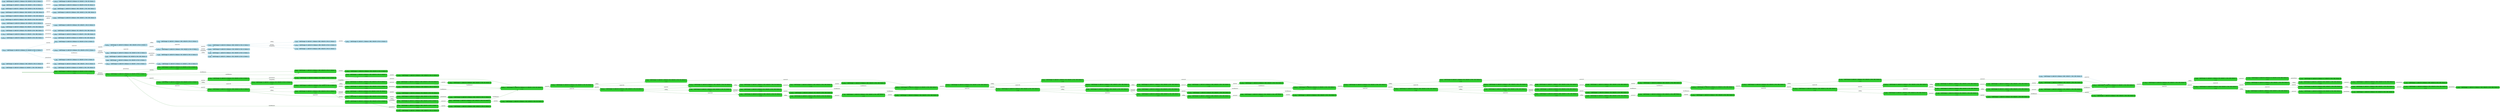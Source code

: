 digraph g {

	rankdir="LR"

	__invisible__[shape="point", color="forestgreen"]
	c0q32[label=<<b>c<sub>0</sub>q<sub>32</sub> = AskChange=0, AskCof=0, Balance=0, CofLeft=6, Pot=0, Status=0</b><br/><br/><i>v=56</i>>, shape="box", style="rounded, filled", fillcolor="limegreen", color="forestgreen", penwidth=3] // Initial
	c3q216[label=<<b>c<sub>3</sub>q<sub>216</sub> = AskChange=0, AskCof=0, Balance=0, CofLeft=6, Pot=0, Status=1</b><br/><br/><i>v=56</i>>, shape="box", style="rounded, filled", fillcolor="limegreen", color="forestgreen"]
	c6q16[label=<<b>c<sub>6</sub>q<sub>16</sub> = AskChange=0, AskCof=0, Balance=0, CofLeft=6, Pot=0, Status=2</b><br/><br/><i>v=56</i>>, shape="box", style="rounded, filled", fillcolor="limegreen", color="forestgreen"]
	c9q203[label=<<b>c<sub>9</sub>q<sub>203</sub> = AskChange=0, AskCof=0, Balance=100, CofLeft=6, Pot=0, Status=1</b><br/><br/><i>v=55</i>>, shape="box", style="rounded, filled", fillcolor="limegreen", color="forestgreen"]
	c28q8[label=<<b>c<sub>28</sub>q<sub>8</sub> = AskChange=1, AskCof=0, Balance=100, CofLeft=6, Pot=0, Status=1</b><br/><br/><i>v=56</i>>, shape="box", style="rounded, filled", fillcolor="limegreen", color="forestgreen"]
	c136q16[label=<<b>c<sub>136</sub>q<sub>16</sub> = AskChange=1, AskCof=0, Balance=100, CofLeft=6, Pot=0, Status=2</b>>, shape="box", style="rounded, filled", fillcolor="limegreen", color="forestgreen"]
	c30q8[label=<<b>c<sub>30</sub>q<sub>8</sub> = AskChange=0, AskCof=1, Balance=100, CofLeft=6, Pot=0, Status=1</b><br/><br/><i>v=56</i>>, shape="box", style="rounded, filled", fillcolor="limegreen", color="forestgreen"]
	c44q16[label=<<b>c<sub>44</sub>q<sub>16</sub> = AskChange=0, AskCof=1, Balance=100, CofLeft=6, Pot=0, Status=2</b><br/><br/><i>v=56</i>>, shape="box", style="rounded, filled", fillcolor="limegreen", color="forestgreen"]
	c135q32[label=<<b>c<sub>135</sub>q<sub>32</sub> = AskChange=0, AskCof=1, Balance=100, CofLeft=6, Pot=0, Status=0</b>>, shape="box", style="rounded, filled", fillcolor="limegreen", color="forestgreen"]
	c47q8[label=<<b>c<sub>47</sub>q<sub>8</sub> = AskChange=1, AskCof=0, Balance=50, CofLeft=5, Pot=50, Status=1</b><br/><br/><i>v=56</i>>, shape="box", style="rounded, filled", fillcolor="limegreen", color="forestgreen"]
	c134q16[label=<<b>c<sub>134</sub>q<sub>16</sub> = AskChange=1, AskCof=0, Balance=50, CofLeft=5, Pot=50, Status=2</b>>, shape="box", style="rounded, filled", fillcolor="limegreen", color="forestgreen"]
	c68q216[label=<<b>c<sub>68</sub>q<sub>216</sub> = AskChange=0, AskCof=0, Balance=0, CofLeft=5, Pot=50, Status=1</b><br/><br/><i>v=54</i>>, shape="box", style="rounded, filled", fillcolor="limegreen", color="forestgreen"]
	c69q203[label=<<b>c<sub>69</sub>q<sub>203</sub> = AskChange=0, AskCof=0, Balance=100, CofLeft=5, Pot=50, Status=1</b><br/><br/><i>v=52</i>>, shape="box", style="rounded, filled", fillcolor="limegreen", color="forestgreen"]
	c73q8[label=<<b>c<sub>73</sub>q<sub>8</sub> = AskChange=0, AskCof=1, Balance=100, CofLeft=5, Pot=50, Status=1</b><br/><br/><i>v=51</i>>, shape="box", style="rounded, filled", fillcolor="limegreen", color="forestgreen"]
	c79q8[label=<<b>c<sub>79</sub>q<sub>8</sub> = AskChange=1, AskCof=0, Balance=50, CofLeft=4, Pot=100, Status=1</b><br/><br/><i>v=50</i>>, shape="box", style="rounded, filled", fillcolor="limegreen", color="forestgreen"]
	c140q16[label=<<b>c<sub>140</sub>q<sub>16</sub> = AskChange=1, AskCof=0, Balance=50, CofLeft=4, Pot=100, Status=2</b>>, shape="box", style="rounded, filled", fillcolor="limegreen", color="forestgreen"]
	c80q216[label=<<b>c<sub>80</sub>q<sub>216</sub> = AskChange=0, AskCof=0, Balance=0, CofLeft=4, Pot=100, Status=1</b><br/><br/><i>v=51</i>>, shape="box", style="rounded, filled", fillcolor="limegreen", color="forestgreen"]
	c81q203[label=<<b>c<sub>81</sub>q<sub>203</sub> = AskChange=0, AskCof=0, Balance=100, CofLeft=4, Pot=100, Status=1</b><br/><br/><i>v=49</i>>, shape="box", style="rounded, filled", fillcolor="limegreen", color="forestgreen"]
	c85q8[label=<<b>c<sub>85</sub>q<sub>8</sub> = AskChange=0, AskCof=1, Balance=100, CofLeft=4, Pot=100, Status=1</b><br/><br/><i>v=48</i>>, shape="box", style="rounded, filled", fillcolor="limegreen", color="forestgreen"]
	c91q8[label=<<b>c<sub>91</sub>q<sub>8</sub> = AskChange=1, AskCof=0, Balance=50, CofLeft=3, Pot=150, Status=1</b><br/><br/><i>v=47</i>>, shape="box", style="rounded, filled", fillcolor="limegreen", color="forestgreen"]
	c143q16[label=<<b>c<sub>143</sub>q<sub>16</sub> = AskChange=1, AskCof=0, Balance=50, CofLeft=3, Pot=150, Status=2</b>>, shape="box", style="rounded, filled", fillcolor="limegreen", color="forestgreen"]
	c92q216[label=<<b>c<sub>92</sub>q<sub>216</sub> = AskChange=0, AskCof=0, Balance=0, CofLeft=3, Pot=150, Status=1</b><br/><br/><i>v=48</i>>, shape="box", style="rounded, filled", fillcolor="limegreen", color="forestgreen"]
	c93q203[label=<<b>c<sub>93</sub>q<sub>203</sub> = AskChange=0, AskCof=0, Balance=100, CofLeft=3, Pot=150, Status=1</b><br/><br/><i>v=46</i>>, shape="box", style="rounded, filled", fillcolor="limegreen", color="forestgreen"]
	c97q8[label=<<b>c<sub>97</sub>q<sub>8</sub> = AskChange=0, AskCof=1, Balance=100, CofLeft=3, Pot=150, Status=1</b><br/><br/><i>v=45</i>>, shape="box", style="rounded, filled", fillcolor="limegreen", color="forestgreen"]
	c103q8[label=<<b>c<sub>103</sub>q<sub>8</sub> = AskChange=1, AskCof=0, Balance=50, CofLeft=2, Pot=200, Status=1</b><br/><br/><i>v=44</i>>, shape="box", style="rounded, filled", fillcolor="limegreen", color="forestgreen"]
	c146q16[label=<<b>c<sub>146</sub>q<sub>16</sub> = AskChange=1, AskCof=0, Balance=50, CofLeft=2, Pot=200, Status=2</b>>, shape="box", style="rounded, filled", fillcolor="limegreen", color="forestgreen"]
	c104q216[label=<<b>c<sub>104</sub>q<sub>216</sub> = AskChange=0, AskCof=0, Balance=0, CofLeft=2, Pot=200, Status=1</b><br/><br/><i>v=45</i>>, shape="box", style="rounded, filled", fillcolor="limegreen", color="forestgreen"]
	c105q203[label=<<b>c<sub>105</sub>q<sub>203</sub> = AskChange=0, AskCof=0, Balance=100, CofLeft=2, Pot=200, Status=1</b><br/><br/><i>v=43</i>>, shape="box", style="rounded, filled", fillcolor="limegreen", color="forestgreen"]
	c109q8[label=<<b>c<sub>109</sub>q<sub>8</sub> = AskChange=0, AskCof=1, Balance=100, CofLeft=2, Pot=200, Status=1</b><br/><br/><i>v=42</i>>, shape="box", style="rounded, filled", fillcolor="limegreen", color="forestgreen"]
	c115q8[label=<<b>c<sub>115</sub>q<sub>8</sub> = AskChange=1, AskCof=0, Balance=50, CofLeft=1, Pot=250, Status=1</b><br/><br/><i>v=41</i>>, shape="box", style="rounded, filled", fillcolor="limegreen", color="forestgreen"]
	c149q16[label=<<b>c<sub>149</sub>q<sub>16</sub> = AskChange=1, AskCof=0, Balance=50, CofLeft=1, Pot=250, Status=2</b>>, shape="box", style="rounded, filled", fillcolor="limegreen", color="forestgreen"]
	c42q216[label=<<b>c<sub>42</sub>q<sub>216</sub> = AskChange=0, AskCof=0, Balance=0, CofLeft=1, Pot=250, Status=1</b><br/><br/><i>v=42</i>>, shape="box", style="rounded, filled", fillcolor="limegreen", color="forestgreen"]
	c116q203[label=<<b>c<sub>116</sub>q<sub>203</sub> = AskChange=0, AskCof=0, Balance=100, CofLeft=1, Pot=250, Status=1</b><br/><br/><i>v=40</i>>, shape="box", style="rounded, filled", fillcolor="limegreen", color="forestgreen"]
	c120q8[label=<<b>c<sub>120</sub>q<sub>8</sub> = AskChange=0, AskCof=1, Balance=100, CofLeft=1, Pot=250, Status=1</b><br/><br/><i>v=39</i>>, shape="box", style="rounded, filled", fillcolor="limegreen", color="forestgreen"]
	c126q16[label=<<b>c<sub>126</sub>q<sub>16</sub> = AskChange=1, AskCof=0, Balance=50, CofLeft=0, Pot=300, Status=2</b><br/><br/><i>v=38</i>>, shape="box", style="rounded, filled", fillcolor="limegreen", color="forestgreen"]
	c152q4[label=<<b>c<sub>152</sub>q<sub>4</sub> = AskChange=1, AskCof=0, Balance=50, CofLeft=0, Pot=300, Status=0</b>>, shape="box", style="rounded, filled", fillcolor="limegreen", color="forestgreen"]
	c121q11[label=<<b>c<sub>121</sub>q<sub>11</sub> = AskChange=0, AskCof=0, Balance=200, CofLeft=1, Pot=250, Status=1</b><br/><br/><i>v=38</i>>, shape="box", style="rounded, filled", fillcolor="limegreen", color="forestgreen"]
	c123q8[label=<<b>c<sub>123</sub>q<sub>8</sub> = AskChange=0, AskCof=1, Balance=200, CofLeft=1, Pot=250, Status=1</b><br/><br/><i>v=37</i>>, shape="box", style="rounded, filled", fillcolor="limegreen", color="forestgreen"]
	c124q16[label=<<b>c<sub>124</sub>q<sub>16</sub> = AskChange=1, AskCof=0, Balance=150, CofLeft=0, Pot=300, Status=2</b><br/><br/><i>v=36</i>>, shape="box", style="rounded, filled", fillcolor="limegreen", color="forestgreen"]
	c150q4[label=<<b>c<sub>150</sub>q<sub>4</sub> = AskChange=1, AskCof=0, Balance=150, CofLeft=0, Pot=300, Status=0</b>>, shape="box", style="rounded, filled", fillcolor="limegreen", color="forestgreen"]
	c119q139[label=<<b>c<sub>119</sub>q<sub>139</sub> = AskChange=0, AskCof=0, Balance=150, CofLeft=1, Pot=250, Status=1</b><br/><br/><i>v=39</i>>, shape="box", style="rounded, filled", fillcolor="limegreen", color="forestgreen"]
	c122q8[label=<<b>c<sub>122</sub>q<sub>8</sub> = AskChange=0, AskCof=1, Balance=150, CofLeft=1, Pot=250, Status=1</b><br/><br/><i>v=38</i>>, shape="box", style="rounded, filled", fillcolor="limegreen", color="forestgreen"]
	c125q16[label=<<b>c<sub>125</sub>q<sub>16</sub> = AskChange=1, AskCof=0, Balance=100, CofLeft=0, Pot=300, Status=2</b><br/><br/><i>v=37</i>>, shape="box", style="rounded, filled", fillcolor="limegreen", color="forestgreen"]
	c151q4[label=<<b>c<sub>151</sub>q<sub>4</sub> = AskChange=1, AskCof=0, Balance=100, CofLeft=0, Pot=300, Status=0</b>>, shape="box", style="rounded, filled", fillcolor="limegreen", color="forestgreen"]
	c117q203[label=<<b>c<sub>117</sub>q<sub>203</sub> = AskChange=0, AskCof=0, Balance=50, CofLeft=1, Pot=250, Status=1</b><br/><br/><i>v=41</i>>, shape="box", style="rounded, filled", fillcolor="limegreen", color="forestgreen"]
	c118q8[label=<<b>c<sub>118</sub>q<sub>8</sub> = AskChange=0, AskCof=1, Balance=50, CofLeft=1, Pot=250, Status=1</b><br/><br/><i>v=40</i>>, shape="box", style="rounded, filled", fillcolor="limegreen", color="forestgreen"]
	c127q16[label=<<b>c<sub>127</sub>q<sub>16</sub> = AskChange=0, AskCof=0, Balance=0, CofLeft=0, Pot=300, Status=2</b><br/><br/><i>v=39</i>>, shape="box", style="rounded, filled", fillcolor="limegreen", color="forestgreen"]
	c153q4[label=<<b>c<sub>153</sub>q<sub>4</sub> = AskChange=0, AskCof=0, Balance=0, CofLeft=0, Pot=300, Status=0</b>>, shape="box", style="rounded, filled", fillcolor="limegreen", color="forestgreen"]
	c110q11[label=<<b>c<sub>110</sub>q<sub>11</sub> = AskChange=0, AskCof=0, Balance=200, CofLeft=2, Pot=200, Status=1</b><br/><br/><i>v=41</i>>, shape="box", style="rounded, filled", fillcolor="limegreen", color="forestgreen"]
	c112q8[label=<<b>c<sub>112</sub>q<sub>8</sub> = AskChange=0, AskCof=1, Balance=200, CofLeft=2, Pot=200, Status=1</b><br/><br/><i>v=40</i>>, shape="box", style="rounded, filled", fillcolor="limegreen", color="forestgreen"]
	c113q8[label=<<b>c<sub>113</sub>q<sub>8</sub> = AskChange=1, AskCof=0, Balance=150, CofLeft=1, Pot=250, Status=1</b><br/><br/><i>v=39</i>>, shape="box", style="rounded, filled", fillcolor="limegreen", color="forestgreen"]
	c147q16[label=<<b>c<sub>147</sub>q<sub>16</sub> = AskChange=1, AskCof=0, Balance=150, CofLeft=1, Pot=250, Status=2</b>>, shape="box", style="rounded, filled", fillcolor="limegreen", color="forestgreen"]
	c108q139[label=<<b>c<sub>108</sub>q<sub>139</sub> = AskChange=0, AskCof=0, Balance=150, CofLeft=2, Pot=200, Status=1</b><br/><br/><i>v=42</i>>, shape="box", style="rounded, filled", fillcolor="limegreen", color="forestgreen"]
	c111q8[label=<<b>c<sub>111</sub>q<sub>8</sub> = AskChange=0, AskCof=1, Balance=150, CofLeft=2, Pot=200, Status=1</b><br/><br/><i>v=41</i>>, shape="box", style="rounded, filled", fillcolor="limegreen", color="forestgreen"]
	c114q8[label=<<b>c<sub>114</sub>q<sub>8</sub> = AskChange=1, AskCof=0, Balance=100, CofLeft=1, Pot=250, Status=1</b><br/><br/><i>v=40</i>>, shape="box", style="rounded, filled", fillcolor="limegreen", color="forestgreen"]
	c148q16[label=<<b>c<sub>148</sub>q<sub>16</sub> = AskChange=1, AskCof=0, Balance=100, CofLeft=1, Pot=250, Status=2</b>>, shape="box", style="rounded, filled", fillcolor="limegreen", color="forestgreen"]
	c106q203[label=<<b>c<sub>106</sub>q<sub>203</sub> = AskChange=0, AskCof=0, Balance=50, CofLeft=2, Pot=200, Status=1</b><br/><br/><i>v=44</i>>, shape="box", style="rounded, filled", fillcolor="limegreen", color="forestgreen"]
	c107q8[label=<<b>c<sub>107</sub>q<sub>8</sub> = AskChange=0, AskCof=1, Balance=50, CofLeft=2, Pot=200, Status=1</b><br/><br/><i>v=43</i>>, shape="box", style="rounded, filled", fillcolor="limegreen", color="forestgreen"]
	c98q11[label=<<b>c<sub>98</sub>q<sub>11</sub> = AskChange=0, AskCof=0, Balance=200, CofLeft=3, Pot=150, Status=1</b><br/><br/><i>v=44</i>>, shape="box", style="rounded, filled", fillcolor="limegreen", color="forestgreen"]
	c100q8[label=<<b>c<sub>100</sub>q<sub>8</sub> = AskChange=0, AskCof=1, Balance=200, CofLeft=3, Pot=150, Status=1</b><br/><br/><i>v=43</i>>, shape="box", style="rounded, filled", fillcolor="limegreen", color="forestgreen"]
	c101q8[label=<<b>c<sub>101</sub>q<sub>8</sub> = AskChange=1, AskCof=0, Balance=150, CofLeft=2, Pot=200, Status=1</b><br/><br/><i>v=42</i>>, shape="box", style="rounded, filled", fillcolor="limegreen", color="forestgreen"]
	c144q16[label=<<b>c<sub>144</sub>q<sub>16</sub> = AskChange=1, AskCof=0, Balance=150, CofLeft=2, Pot=200, Status=2</b>>, shape="box", style="rounded, filled", fillcolor="limegreen", color="forestgreen"]
	c96q139[label=<<b>c<sub>96</sub>q<sub>139</sub> = AskChange=0, AskCof=0, Balance=150, CofLeft=3, Pot=150, Status=1</b><br/><br/><i>v=45</i>>, shape="box", style="rounded, filled", fillcolor="limegreen", color="forestgreen"]
	c99q8[label=<<b>c<sub>99</sub>q<sub>8</sub> = AskChange=0, AskCof=1, Balance=150, CofLeft=3, Pot=150, Status=1</b><br/><br/><i>v=44</i>>, shape="box", style="rounded, filled", fillcolor="limegreen", color="forestgreen"]
	c102q8[label=<<b>c<sub>102</sub>q<sub>8</sub> = AskChange=1, AskCof=0, Balance=100, CofLeft=2, Pot=200, Status=1</b><br/><br/><i>v=43</i>>, shape="box", style="rounded, filled", fillcolor="limegreen", color="forestgreen"]
	c145q16[label=<<b>c<sub>145</sub>q<sub>16</sub> = AskChange=1, AskCof=0, Balance=100, CofLeft=2, Pot=200, Status=2</b>>, shape="box", style="rounded, filled", fillcolor="limegreen", color="forestgreen"]
	c94q203[label=<<b>c<sub>94</sub>q<sub>203</sub> = AskChange=0, AskCof=0, Balance=50, CofLeft=3, Pot=150, Status=1</b><br/><br/><i>v=47</i>>, shape="box", style="rounded, filled", fillcolor="limegreen", color="forestgreen"]
	c95q8[label=<<b>c<sub>95</sub>q<sub>8</sub> = AskChange=0, AskCof=1, Balance=50, CofLeft=3, Pot=150, Status=1</b><br/><br/><i>v=46</i>>, shape="box", style="rounded, filled", fillcolor="limegreen", color="forestgreen"]
	c86q11[label=<<b>c<sub>86</sub>q<sub>11</sub> = AskChange=0, AskCof=0, Balance=200, CofLeft=4, Pot=100, Status=1</b><br/><br/><i>v=47</i>>, shape="box", style="rounded, filled", fillcolor="limegreen", color="forestgreen"]
	c88q8[label=<<b>c<sub>88</sub>q<sub>8</sub> = AskChange=0, AskCof=1, Balance=200, CofLeft=4, Pot=100, Status=1</b><br/><br/><i>v=46</i>>, shape="box", style="rounded, filled", fillcolor="limegreen", color="forestgreen"]
	c89q8[label=<<b>c<sub>89</sub>q<sub>8</sub> = AskChange=1, AskCof=0, Balance=150, CofLeft=3, Pot=150, Status=1</b><br/><br/><i>v=45</i>>, shape="box", style="rounded, filled", fillcolor="limegreen", color="forestgreen"]
	c141q16[label=<<b>c<sub>141</sub>q<sub>16</sub> = AskChange=1, AskCof=0, Balance=150, CofLeft=3, Pot=150, Status=2</b>>, shape="box", style="rounded, filled", fillcolor="limegreen", color="forestgreen"]
	c84q139[label=<<b>c<sub>84</sub>q<sub>139</sub> = AskChange=0, AskCof=0, Balance=150, CofLeft=4, Pot=100, Status=1</b><br/><br/><i>v=48</i>>, shape="box", style="rounded, filled", fillcolor="limegreen", color="forestgreen"]
	c87q8[label=<<b>c<sub>87</sub>q<sub>8</sub> = AskChange=0, AskCof=1, Balance=150, CofLeft=4, Pot=100, Status=1</b><br/><br/><i>v=47</i>>, shape="box", style="rounded, filled", fillcolor="limegreen", color="forestgreen"]
	c90q8[label=<<b>c<sub>90</sub>q<sub>8</sub> = AskChange=1, AskCof=0, Balance=100, CofLeft=3, Pot=150, Status=1</b><br/><br/><i>v=46</i>>, shape="box", style="rounded, filled", fillcolor="limegreen", color="forestgreen"]
	c142q16[label=<<b>c<sub>142</sub>q<sub>16</sub> = AskChange=1, AskCof=0, Balance=100, CofLeft=3, Pot=150, Status=2</b>>, shape="box", style="rounded, filled", fillcolor="limegreen", color="forestgreen"]
	c82q203[label=<<b>c<sub>82</sub>q<sub>203</sub> = AskChange=0, AskCof=0, Balance=50, CofLeft=4, Pot=100, Status=1</b><br/><br/><i>v=50</i>>, shape="box", style="rounded, filled", fillcolor="limegreen", color="forestgreen"]
	c83q8[label=<<b>c<sub>83</sub>q<sub>8</sub> = AskChange=0, AskCof=1, Balance=50, CofLeft=4, Pot=100, Status=1</b><br/><br/><i>v=49</i>>, shape="box", style="rounded, filled", fillcolor="limegreen", color="forestgreen"]
	c74q11[label=<<b>c<sub>74</sub>q<sub>11</sub> = AskChange=0, AskCof=0, Balance=200, CofLeft=5, Pot=50, Status=1</b><br/><br/><i>v=50</i>>, shape="box", style="rounded, filled", fillcolor="limegreen", color="forestgreen"]
	c76q8[label=<<b>c<sub>76</sub>q<sub>8</sub> = AskChange=0, AskCof=1, Balance=200, CofLeft=5, Pot=50, Status=1</b><br/><br/><i>v=49</i>>, shape="box", style="rounded, filled", fillcolor="limegreen", color="forestgreen"]
	c77q8[label=<<b>c<sub>77</sub>q<sub>8</sub> = AskChange=1, AskCof=0, Balance=150, CofLeft=4, Pot=100, Status=1</b><br/><br/><i>v=48</i>>, shape="box", style="rounded, filled", fillcolor="limegreen", color="forestgreen"]
	c138q16[label=<<b>c<sub>138</sub>q<sub>16</sub> = AskChange=1, AskCof=0, Balance=150, CofLeft=4, Pot=100, Status=2</b>>, shape="box", style="rounded, filled", fillcolor="limegreen", color="forestgreen"]
	c72q139[label=<<b>c<sub>72</sub>q<sub>139</sub> = AskChange=0, AskCof=0, Balance=150, CofLeft=5, Pot=50, Status=1</b><br/><br/><i>v=51</i>>, shape="box", style="rounded, filled", fillcolor="limegreen", color="forestgreen"]
	c75q8[label=<<b>c<sub>75</sub>q<sub>8</sub> = AskChange=0, AskCof=1, Balance=150, CofLeft=5, Pot=50, Status=1</b><br/><br/><i>v=50</i>>, shape="box", style="rounded, filled", fillcolor="limegreen", color="forestgreen"]
	c78q8[label=<<b>c<sub>78</sub>q<sub>8</sub> = AskChange=1, AskCof=0, Balance=100, CofLeft=4, Pot=100, Status=1</b><br/><br/><i>v=49</i>>, shape="box", style="rounded, filled", fillcolor="limegreen", color="forestgreen"]
	c139q16[label=<<b>c<sub>139</sub>q<sub>16</sub> = AskChange=1, AskCof=0, Balance=100, CofLeft=4, Pot=100, Status=2</b>>, shape="box", style="rounded, filled", fillcolor="limegreen", color="forestgreen"]
	c70q203[label=<<b>c<sub>70</sub>q<sub>203</sub> = AskChange=0, AskCof=0, Balance=50, CofLeft=5, Pot=50, Status=1</b><br/><br/><i>v=53</i>>, shape="box", style="rounded, filled", fillcolor="limegreen", color="forestgreen"]
	c71q8[label=<<b>c<sub>71</sub>q<sub>8</sub> = AskChange=0, AskCof=1, Balance=50, CofLeft=5, Pot=50, Status=1</b><br/><br/><i>v=52</i>>, shape="box", style="rounded, filled", fillcolor="limegreen", color="forestgreen"]
	c32q11[label=<<b>c<sub>32</sub>q<sub>11</sub> = AskChange=0, AskCof=0, Balance=200, CofLeft=6, Pot=0, Status=1</b><br/><br/><i>v=55</i>>, shape="box", style="rounded, filled", fillcolor="limegreen", color="forestgreen"]
	c54q16[label=<<b>c<sub>54</sub>q<sub>16</sub> = AskChange=0, AskCof=0, Balance=200, CofLeft=6, Pot=0, Status=2</b><br/><br/><i>v=56</i>>, shape="box", style="rounded, filled", fillcolor="limegreen", color="forestgreen"]
	c133q32[label=<<b>c<sub>133</sub>q<sub>32</sub> = AskChange=0, AskCof=0, Balance=200, CofLeft=6, Pot=0, Status=0</b>>, shape="box", style="rounded, filled", fillcolor="limegreen", color="forestgreen"]
	c56q8[label=<<b>c<sub>56</sub>q<sub>8</sub> = AskChange=1, AskCof=0, Balance=200, CofLeft=6, Pot=0, Status=1</b><br/><br/><i>v=56</i>>, shape="box", style="rounded, filled", fillcolor="limegreen", color="forestgreen"]
	c132q16[label=<<b>c<sub>132</sub>q<sub>16</sub> = AskChange=1, AskCof=0, Balance=200, CofLeft=6, Pot=0, Status=2</b>>, shape="box", style="rounded, filled", fillcolor="limegreen", color="forestgreen"]
	c58q8[label=<<b>c<sub>58</sub>q<sub>8</sub> = AskChange=0, AskCof=1, Balance=200, CofLeft=6, Pot=0, Status=1</b><br/><br/><i>v=56</i>>, shape="box", style="rounded, filled", fillcolor="limegreen", color="forestgreen"]
	c66q8[label=<<b>c<sub>66</sub>q<sub>8</sub> = AskChange=1, AskCof=0, Balance=150, CofLeft=5, Pot=50, Status=1</b><br/><br/><i>v=55</i>>, shape="box", style="rounded, filled", fillcolor="limegreen", color="forestgreen"]
	c131q16[label=<<b>c<sub>131</sub>q<sub>16</sub> = AskChange=1, AskCof=0, Balance=150, CofLeft=5, Pot=50, Status=2</b>>, shape="box", style="rounded, filled", fillcolor="limegreen", color="forestgreen"]
	c34q139[label=<<b>c<sub>34</sub>q<sub>139</sub> = AskChange=0, AskCof=0, Balance=150, CofLeft=6, Pot=0, Status=1</b><br/><br/><i>v=56</i>>, shape="box", style="rounded, filled", fillcolor="limegreen", color="forestgreen"]
	c59q16[label=<<b>c<sub>59</sub>q<sub>16</sub> = AskChange=0, AskCof=0, Balance=150, CofLeft=6, Pot=0, Status=2</b><br/><br/><i>v=56</i>>, shape="box", style="rounded, filled", fillcolor="limegreen", color="forestgreen"]
	c130q32[label=<<b>c<sub>130</sub>q<sub>32</sub> = AskChange=0, AskCof=0, Balance=150, CofLeft=6, Pot=0, Status=0</b>>, shape="box", style="rounded, filled", fillcolor="limegreen", color="forestgreen"]
	c61q8[label=<<b>c<sub>61</sub>q<sub>8</sub> = AskChange=1, AskCof=0, Balance=150, CofLeft=6, Pot=0, Status=1</b><br/><br/><i>v=56</i>>, shape="box", style="rounded, filled", fillcolor="limegreen", color="forestgreen"]
	c129q16[label=<<b>c<sub>129</sub>q<sub>16</sub> = AskChange=1, AskCof=0, Balance=150, CofLeft=6, Pot=0, Status=2</b>>, shape="box", style="rounded, filled", fillcolor="limegreen", color="forestgreen"]
	c63q8[label=<<b>c<sub>63</sub>q<sub>8</sub> = AskChange=0, AskCof=1, Balance=150, CofLeft=6, Pot=0, Status=1</b><br/><br/><i>v=56</i>>, shape="box", style="rounded, filled", fillcolor="limegreen", color="forestgreen"]
	c65q8[label=<<b>c<sub>65</sub>q<sub>8</sub> = AskChange=1, AskCof=0, Balance=100, CofLeft=5, Pot=50, Status=1</b><br/><br/><i>v=55</i>>, shape="box", style="rounded, filled", fillcolor="limegreen", color="forestgreen"]
	c128q16[label=<<b>c<sub>128</sub>q<sub>16</sub> = AskChange=1, AskCof=0, Balance=100, CofLeft=5, Pot=50, Status=2</b>>, shape="box", style="rounded, filled", fillcolor="limegreen", color="forestgreen"]
	c11q203[label=<<b>c<sub>11</sub>q<sub>203</sub> = AskChange=0, AskCof=0, Balance=50, CofLeft=6, Pot=0, Status=1</b><br/><br/><i>v=56</i>>, shape="box", style="rounded, filled", fillcolor="limegreen", color="forestgreen"]
	c27q16[label=<<b>c<sub>27</sub>q<sub>16</sub> = AskChange=0, AskCof=0, Balance=50, CofLeft=6, Pot=0, Status=2</b><br/><br/><i>v=56</i>>, shape="box", style="rounded, filled", fillcolor="limegreen", color="forestgreen"]
	c137q32[label=<<b>c<sub>137</sub>q<sub>32</sub> = AskChange=0, AskCof=0, Balance=50, CofLeft=6, Pot=0, Status=0</b>>, shape="box", style="rounded, filled", fillcolor="limegreen", color="forestgreen"]
	c67q8[label=<<b>c<sub>67</sub>q<sub>8</sub> = AskChange=0, AskCof=1, Balance=50, CofLeft=6, Pot=0, Status=1</b><br/><br/><i>v=55</i>>, shape="box", style="rounded, filled", fillcolor="limegreen", color="forestgreen"]
	c1q32[label=<<b>c<sub>1</sub>q<sub>32</sub> = AskChange=0, AskCof=0, Balance=0, CofLeft=1, Pot=150, Status=0</b>>, shape="box", style="rounded, filled, dashed", fillcolor="lightblue2", color="deepskyblue4"]
	c2q32[label=<<b>c<sub>2</sub>q<sub>32</sub> = AskChange=0, AskCof=0, Balance=0, CofLeft=2, Pot=150, Status=0</b>>, shape="box", style="rounded, filled, dashed", fillcolor="lightblue2", color="deepskyblue4"]
	c4q32[label=<<b>c<sub>4</sub>q<sub>32</sub> = AskChange=0, AskCof=0, Balance=100, CofLeft=1, Pot=0, Status=0</b>>, shape="box", style="rounded, filled, dashed", fillcolor="lightblue2", color="deepskyblue4"]
	c5q216[label=<<b>c<sub>5</sub>q<sub>216</sub> = AskChange=0, AskCof=0, Balance=0, CofLeft=1, Pot=0, Status=1</b>>, shape="box", style="rounded, filled, dashed", fillcolor="lightblue2", color="deepskyblue4"]
	c7q216[label=<<b>c<sub>7</sub>q<sub>216</sub> = AskChange=0, AskCof=0, Balance=0, CofLeft=0, Pot=0, Status=1</b>>, shape="box", style="rounded, filled, dashed", fillcolor="lightblue2", color="deepskyblue4"]
	c8q16[label=<<b>c<sub>8</sub>q<sub>16</sub> = AskChange=0, AskCof=0, Balance=0, CofLeft=0, Pot=0, Status=2</b>>, shape="box", style="rounded, filled, dashed", fillcolor="lightblue2", color="deepskyblue4"]
	c10q203[label=<<b>c<sub>10</sub>q<sub>203</sub> = AskChange=0, AskCof=0, Balance=100, CofLeft=0, Pot=0, Status=1</b>>, shape="box", style="rounded, filled, dashed", fillcolor="lightblue2", color="deepskyblue4"]
	c12q203[label=<<b>c<sub>12</sub>q<sub>203</sub> = AskChange=0, AskCof=0, Balance=50, CofLeft=0, Pot=0, Status=1</b>>, shape="box", style="rounded, filled, dashed", fillcolor="lightblue2", color="deepskyblue4"]
	c13q0[label=<<b>c<sub>13</sub>q<sub>0</sub> = AskChange=0, AskCof=0, Balance=0, CofLeft=0, Pot=0, Status=0</b>>, shape="box", style="rounded, filled, dashed", fillcolor="lightblue2", color="deepskyblue4"]
	c14q216[label=<<b>c<sub>14</sub>q<sub>216</sub> = AskChange=0, AskCof=0, Balance=0, CofLeft=0, Pot=250, Status=1</b>>, shape="box", style="rounded, filled, dashed", fillcolor="lightblue2", color="deepskyblue4"]
	c15q4[label=<<b>c<sub>15</sub>q<sub>4</sub> = AskChange=0, AskCof=0, Balance=0, CofLeft=0, Pot=250, Status=0</b>>, shape="box", style="rounded, filled, dashed", fillcolor="lightblue2", color="deepskyblue4"]
	c16q32[label=<<b>c<sub>16</sub>q<sub>32</sub> = AskChange=0, AskCof=0, Balance=0, CofLeft=1, Pot=0, Status=0</b>>, shape="box", style="rounded, filled, dashed", fillcolor="lightblue2", color="deepskyblue4"]
	c17q216[label=<<b>c<sub>17</sub>q<sub>216</sub> = AskChange=0, AskCof=0, Balance=0, CofLeft=1, Pot=300, Status=1</b>>, shape="box", style="rounded, filled, dashed", fillcolor="lightblue2", color="deepskyblue4"]
	c18q36[label=<<b>c<sub>18</sub>q<sub>36</sub> = AskChange=0, AskCof=0, Balance=0, CofLeft=1, Pot=300, Status=0</b>>, shape="box", style="rounded, filled, dashed", fillcolor="lightblue2", color="deepskyblue4"]
	c19q16[label=<<b>c<sub>19</sub>q<sub>16</sub> = AskChange=0, AskCof=0, Balance=50, CofLeft=0, Pot=0, Status=2</b>>, shape="box", style="rounded, filled, dashed", fillcolor="lightblue2", color="deepskyblue4"]
	c20q0[label=<<b>c<sub>20</sub>q<sub>0</sub> = AskChange=0, AskCof=0, Balance=50, CofLeft=0, Pot=0, Status=0</b>>, shape="box", style="rounded, filled, dashed", fillcolor="lightblue2", color="deepskyblue4"]
	c21q16[label=<<b>c<sub>21</sub>q<sub>16</sub> = AskChange=0, AskCof=0, Balance=50, CofLeft=0, Pot=300, Status=2</b>>, shape="box", style="rounded, filled, dashed", fillcolor="lightblue2", color="deepskyblue4"]
	c22q4[label=<<b>c<sub>22</sub>q<sub>4</sub> = AskChange=0, AskCof=0, Balance=50, CofLeft=0, Pot=300, Status=0</b>>, shape="box", style="rounded, filled, dashed", fillcolor="lightblue2", color="deepskyblue4"]
	c23q16[label=<<b>c<sub>23</sub>q<sub>16</sub> = AskChange=0, AskCof=0, Balance=50, CofLeft=1, Pot=0, Status=2</b>>, shape="box", style="rounded, filled, dashed", fillcolor="lightblue2", color="deepskyblue4"]
	c24q32[label=<<b>c<sub>24</sub>q<sub>32</sub> = AskChange=0, AskCof=0, Balance=50, CofLeft=1, Pot=0, Status=0</b>>, shape="box", style="rounded, filled, dashed", fillcolor="lightblue2", color="deepskyblue4"]
	c25q16[label=<<b>c<sub>25</sub>q<sub>16</sub> = AskChange=0, AskCof=0, Balance=100, CofLeft=1, Pot=250, Status=2</b>>, shape="box", style="rounded, filled, dashed", fillcolor="lightblue2", color="deepskyblue4"]
	c26q36[label=<<b>c<sub>26</sub>q<sub>36</sub> = AskChange=0, AskCof=0, Balance=100, CofLeft=1, Pot=250, Status=0</b>>, shape="box", style="rounded, filled, dashed", fillcolor="lightblue2", color="deepskyblue4"]
	c29q8[label=<<b>c<sub>29</sub>q<sub>8</sub> = AskChange=1, AskCof=0, Balance=50, CofLeft=0, Pot=0, Status=1</b>>, shape="box", style="rounded, filled, dashed", fillcolor="lightblue2", color="deepskyblue4"]
	c31q8[label=<<b>c<sub>31</sub>q<sub>8</sub> = AskChange=0, AskCof=1, Balance=100, CofLeft=0, Pot=0, Status=1</b>>, shape="box", style="rounded, filled, dashed", fillcolor="lightblue2", color="deepskyblue4"]
	c33q11[label=<<b>c<sub>33</sub>q<sub>11</sub> = AskChange=0, AskCof=0, Balance=200, CofLeft=0, Pot=0, Status=1</b>>, shape="box", style="rounded, filled, dashed", fillcolor="lightblue2", color="deepskyblue4"]
	c35q139[label=<<b>c<sub>35</sub>q<sub>139</sub> = AskChange=0, AskCof=0, Balance=150, CofLeft=0, Pot=0, Status=1</b>>, shape="box", style="rounded, filled, dashed", fillcolor="lightblue2", color="deepskyblue4"]
	c36q0[label=<<b>c<sub>36</sub>q<sub>0</sub> = AskChange=0, AskCof=0, Balance=100, CofLeft=0, Pot=0, Status=0</b>>, shape="box", style="rounded, filled, dashed", fillcolor="lightblue2", color="deepskyblue4"]
	c37q4[label=<<b>c<sub>37</sub>q<sub>4</sub> = AskChange=0, AskCof=0, Balance=100, CofLeft=0, Pot=250, Status=0</b>>, shape="box", style="rounded, filled, dashed", fillcolor="lightblue2", color="deepskyblue4"]
	c38q4[label=<<b>c<sub>38</sub>q<sub>4</sub> = AskChange=0, AskCof=0, Balance=50, CofLeft=0, Pot=250, Status=0</b>>, shape="box", style="rounded, filled, dashed", fillcolor="lightblue2", color="deepskyblue4"]
	c39q36[label=<<b>c<sub>39</sub>q<sub>36</sub> = AskChange=0, AskCof=0, Balance=100, CofLeft=1, Pot=300, Status=0</b>>, shape="box", style="rounded, filled, dashed", fillcolor="lightblue2", color="deepskyblue4"]
	c40q36[label=<<b>c<sub>40</sub>q<sub>36</sub> = AskChange=0, AskCof=0, Balance=100, CofLeft=2, Pot=300, Status=0</b>>, shape="box", style="rounded, filled, dashed", fillcolor="lightblue2", color="deepskyblue4"]
	c41q36[label=<<b>c<sub>41</sub>q<sub>36</sub> = AskChange=0, AskCof=0, Balance=200, CofLeft=1, Pot=250, Status=0</b>>, shape="box", style="rounded, filled, dashed", fillcolor="lightblue2", color="deepskyblue4"]
	c43q36[label=<<b>c<sub>43</sub>q<sub>36</sub> = AskChange=0, AskCof=0, Balance=50, CofLeft=1, Pot=250, Status=0</b>>, shape="box", style="rounded, filled, dashed", fillcolor="lightblue2", color="deepskyblue4"]
	c45q8[label=<<b>c<sub>45</sub>q<sub>8</sub> = AskChange=0, AskCof=1, Balance=200, CofLeft=0, Pot=0, Status=1</b>>, shape="box", style="rounded, filled, dashed", fillcolor="lightblue2", color="deepskyblue4"]
	c46q16[label=<<b>c<sub>46</sub>q<sub>16</sub> = AskChange=0, AskCof=1, Balance=200, CofLeft=0, Pot=0, Status=2</b>>, shape="box", style="rounded, filled, dashed", fillcolor="lightblue2", color="deepskyblue4"]
	c48q8[label=<<b>c<sub>48</sub>q<sub>8</sub> = AskChange=0, AskCof=1, Balance=150, CofLeft=2, Pot=50, Status=1</b>>, shape="box", style="rounded, filled, dashed", fillcolor="lightblue2", color="deepskyblue4"]
	c49q8[label=<<b>c<sub>49</sub>q<sub>8</sub> = AskChange=1, AskCof=0, Balance=100, CofLeft=1, Pot=100, Status=1</b>>, shape="box", style="rounded, filled, dashed", fillcolor="lightblue2", color="deepskyblue4"]
	c50q8[label=<<b>c<sub>50</sub>q<sub>8</sub> = AskChange=0, AskCof=1, Balance=50, CofLeft=1, Pot=0, Status=1</b>>, shape="box", style="rounded, filled, dashed", fillcolor="lightblue2", color="deepskyblue4"]
	c51q16[label=<<b>c<sub>51</sub>q<sub>16</sub> = AskChange=0, AskCof=0, Balance=0, CofLeft=0, Pot=50, Status=2</b>>, shape="box", style="rounded, filled, dashed", fillcolor="lightblue2", color="deepskyblue4"]
	c52q8[label=<<b>c<sub>52</sub>q<sub>8</sub> = AskChange=0, AskCof=1, Balance=50, CofLeft=2, Pot=0, Status=1</b>>, shape="box", style="rounded, filled, dashed", fillcolor="lightblue2", color="deepskyblue4"]
	c53q216[label=<<b>c<sub>53</sub>q<sub>216</sub> = AskChange=0, AskCof=0, Balance=0, CofLeft=1, Pot=50, Status=1</b>>, shape="box", style="rounded, filled, dashed", fillcolor="lightblue2", color="deepskyblue4"]
	c55q16[label=<<b>c<sub>55</sub>q<sub>16</sub> = AskChange=0, AskCof=0, Balance=200, CofLeft=0, Pot=0, Status=2</b>>, shape="box", style="rounded, filled, dashed", fillcolor="lightblue2", color="deepskyblue4"]
	c57q8[label=<<b>c<sub>57</sub>q<sub>8</sub> = AskChange=1, AskCof=0, Balance=200, CofLeft=0, Pot=0, Status=1</b>>, shape="box", style="rounded, filled, dashed", fillcolor="lightblue2", color="deepskyblue4"]
	c60q16[label=<<b>c<sub>60</sub>q<sub>16</sub> = AskChange=0, AskCof=0, Balance=150, CofLeft=0, Pot=0, Status=2</b>>, shape="box", style="rounded, filled, dashed", fillcolor="lightblue2", color="deepskyblue4"]
	c62q8[label=<<b>c<sub>62</sub>q<sub>8</sub> = AskChange=1, AskCof=0, Balance=150, CofLeft=0, Pot=0, Status=1</b>>, shape="box", style="rounded, filled, dashed", fillcolor="lightblue2", color="deepskyblue4"]
	c64q8[label=<<b>c<sub>64</sub>q<sub>8</sub> = AskChange=0, AskCof=1, Balance=150, CofLeft=0, Pot=0, Status=1</b>>, shape="box", style="rounded, filled, dashed", fillcolor="lightblue2", color="deepskyblue4"]

	__invisible__ -> c0q32[penwidth=3, color="forestgreen"]
	c0q32 -> c3q216[label=<powerUp>, color="forestgreen"]
	c3q216 -> c6q16[label=<autoOut>, color="forestgreen"]
	c6q16 -> c0q32[label=<powerDown>, color="forestgreen"]
	c3q216 -> c9q203[label=<insert100>, color="forestgreen"]
	c9q203 -> c28q8[label=<changeReq>, color="forestgreen"]
	c28q8 -> c3q216[label=<backBalance>, color="forestgreen"]
	c28q8 -> c136q16[label=<autoOut>, color="forestgreen"]
	c9q203 -> c30q8[label=<cofReq>, color="forestgreen"]
	c30q8 -> c44q16[label=<autoOut>, color="forestgreen"]
	c44q16 -> c135q32[label=<powerDown>, color="forestgreen"]
	c30q8 -> c47q8[label=<serveCof>, color="forestgreen"]
	c47q8 -> c134q16[label=<autoOut>, color="forestgreen"]
	c47q8 -> c68q216[label=<backBalance>, color="forestgreen"]
	c68q216 -> c69q203[label=<insert100>, color="forestgreen"]
	c69q203 -> c73q8[label=<cofReq>, color="forestgreen"]
	c73q8 -> c79q8[label=<serveCof>, color="forestgreen"]
	c79q8 -> c140q16[label=<autoOut>, color="forestgreen"]
	c79q8 -> c80q216[label=<backBalance>, color="forestgreen"]
	c80q216 -> c81q203[label=<insert100>, color="forestgreen"]
	c81q203 -> c85q8[label=<cofReq>, color="forestgreen"]
	c85q8 -> c91q8[label=<serveCof>, color="forestgreen"]
	c91q8 -> c143q16[label=<autoOut>, color="forestgreen"]
	c91q8 -> c92q216[label=<backBalance>, color="forestgreen"]
	c92q216 -> c93q203[label=<insert100>, color="forestgreen"]
	c93q203 -> c97q8[label=<cofReq>, color="forestgreen"]
	c97q8 -> c103q8[label=<serveCof>, color="forestgreen"]
	c103q8 -> c146q16[label=<autoOut>, color="forestgreen"]
	c103q8 -> c104q216[label=<backBalance>, color="forestgreen"]
	c104q216 -> c105q203[label=<insert100>, color="forestgreen"]
	c105q203 -> c109q8[label=<cofReq>, color="forestgreen"]
	c109q8 -> c115q8[label=<serveCof>, color="forestgreen"]
	c115q8 -> c149q16[label=<autoOut>, color="forestgreen"]
	c115q8 -> c42q216[label=<backBalance>, color="forestgreen"]
	c42q216 -> c116q203[label=<insert100>, color="forestgreen"]
	c116q203 -> c120q8[label=<cofReq>, color="forestgreen"]
	c120q8 -> c126q16[label=<serveCof>, color="forestgreen"]
	c126q16 -> c152q4[label=<powerDown>, color="forestgreen"]
	c116q203 -> c121q11[label=<insert100>, color="forestgreen"]
	c121q11 -> c123q8[label=<cofReq>, color="forestgreen"]
	c123q8 -> c124q16[label=<serveCof>, color="forestgreen"]
	c124q16 -> c150q4[label=<powerDown>, color="forestgreen"]
	c116q203 -> c119q139[label=<insert50>, color="forestgreen"]
	c119q139 -> c122q8[label=<cofReq>, color="forestgreen"]
	c122q8 -> c125q16[label=<serveCof>, color="forestgreen"]
	c125q16 -> c151q4[label=<powerDown>, color="forestgreen"]
	c119q139 -> c121q11[label=<insert50>, color="forestgreen"]
	c42q216 -> c117q203[label=<insert50>, color="forestgreen"]
	c117q203 -> c118q8[label=<cofReq>, color="forestgreen"]
	c118q8 -> c127q16[label=<serveCof>, color="forestgreen"]
	c127q16 -> c153q4[label=<powerDown>, color="forestgreen"]
	c117q203 -> c119q139[label=<insert100>, color="forestgreen"]
	c117q203 -> c116q203[label=<insert50>, color="forestgreen"]
	c105q203 -> c110q11[label=<insert100>, color="forestgreen"]
	c110q11 -> c112q8[label=<cofReq>, color="forestgreen"]
	c112q8 -> c113q8[label=<serveCof>, color="forestgreen"]
	c113q8 -> c147q16[label=<autoOut>, color="forestgreen"]
	c113q8 -> c42q216[label=<backBalance>, color="forestgreen"]
	c105q203 -> c108q139[label=<insert50>, color="forestgreen"]
	c108q139 -> c111q8[label=<cofReq>, color="forestgreen"]
	c111q8 -> c114q8[label=<serveCof>, color="forestgreen"]
	c114q8 -> c148q16[label=<autoOut>, color="forestgreen"]
	c114q8 -> c42q216[label=<backBalance>, color="forestgreen"]
	c108q139 -> c110q11[label=<insert50>, color="forestgreen"]
	c104q216 -> c106q203[label=<insert50>, color="forestgreen"]
	c106q203 -> c107q8[label=<cofReq>, color="forestgreen"]
	c107q8 -> c42q216[label=<serveCof>, color="forestgreen"]
	c106q203 -> c108q139[label=<insert100>, color="forestgreen"]
	c106q203 -> c105q203[label=<insert50>, color="forestgreen"]
	c93q203 -> c98q11[label=<insert100>, color="forestgreen"]
	c98q11 -> c100q8[label=<cofReq>, color="forestgreen"]
	c100q8 -> c101q8[label=<serveCof>, color="forestgreen"]
	c101q8 -> c144q16[label=<autoOut>, color="forestgreen"]
	c101q8 -> c104q216[label=<backBalance>, color="forestgreen"]
	c93q203 -> c96q139[label=<insert50>, color="forestgreen"]
	c96q139 -> c99q8[label=<cofReq>, color="forestgreen"]
	c99q8 -> c102q8[label=<serveCof>, color="forestgreen"]
	c102q8 -> c145q16[label=<autoOut>, color="forestgreen"]
	c102q8 -> c104q216[label=<backBalance>, color="forestgreen"]
	c96q139 -> c98q11[label=<insert50>, color="forestgreen"]
	c92q216 -> c94q203[label=<insert50>, color="forestgreen"]
	c94q203 -> c95q8[label=<cofReq>, color="forestgreen"]
	c95q8 -> c104q216[label=<serveCof>, color="forestgreen"]
	c94q203 -> c96q139[label=<insert100>, color="forestgreen"]
	c94q203 -> c93q203[label=<insert50>, color="forestgreen"]
	c81q203 -> c86q11[label=<insert100>, color="forestgreen"]
	c86q11 -> c88q8[label=<cofReq>, color="forestgreen"]
	c88q8 -> c89q8[label=<serveCof>, color="forestgreen"]
	c89q8 -> c141q16[label=<autoOut>, color="forestgreen"]
	c89q8 -> c92q216[label=<backBalance>, color="forestgreen"]
	c81q203 -> c84q139[label=<insert50>, color="forestgreen"]
	c84q139 -> c87q8[label=<cofReq>, color="forestgreen"]
	c87q8 -> c90q8[label=<serveCof>, color="forestgreen"]
	c90q8 -> c142q16[label=<autoOut>, color="forestgreen"]
	c90q8 -> c92q216[label=<backBalance>, color="forestgreen"]
	c84q139 -> c86q11[label=<insert50>, color="forestgreen"]
	c80q216 -> c82q203[label=<insert50>, color="forestgreen"]
	c82q203 -> c83q8[label=<cofReq>, color="forestgreen"]
	c83q8 -> c92q216[label=<serveCof>, color="forestgreen"]
	c82q203 -> c84q139[label=<insert100>, color="forestgreen"]
	c82q203 -> c81q203[label=<insert50>, color="forestgreen"]
	c69q203 -> c74q11[label=<insert100>, color="forestgreen"]
	c74q11 -> c76q8[label=<cofReq>, color="forestgreen"]
	c76q8 -> c77q8[label=<serveCof>, color="forestgreen"]
	c77q8 -> c138q16[label=<autoOut>, color="forestgreen"]
	c77q8 -> c80q216[label=<backBalance>, color="forestgreen"]
	c69q203 -> c72q139[label=<insert50>, color="forestgreen"]
	c72q139 -> c75q8[label=<cofReq>, color="forestgreen"]
	c75q8 -> c78q8[label=<serveCof>, color="forestgreen"]
	c78q8 -> c139q16[label=<autoOut>, color="forestgreen"]
	c78q8 -> c80q216[label=<backBalance>, color="forestgreen"]
	c72q139 -> c74q11[label=<insert50>, color="forestgreen"]
	c68q216 -> c70q203[label=<insert50>, color="forestgreen"]
	c70q203 -> c71q8[label=<cofReq>, color="forestgreen"]
	c71q8 -> c80q216[label=<serveCof>, color="forestgreen"]
	c70q203 -> c72q139[label=<insert100>, color="forestgreen"]
	c70q203 -> c69q203[label=<insert50>, color="forestgreen"]
	c9q203 -> c32q11[label=<insert100>, color="forestgreen"]
	c32q11 -> c54q16[label=<autoOut>, color="forestgreen"]
	c54q16 -> c133q32[label=<powerDown>, color="forestgreen"]
	c32q11 -> c56q8[label=<changeReq>, color="forestgreen"]
	c56q8 -> c132q16[label=<autoOut>, color="forestgreen"]
	c56q8 -> c3q216[label=<backBalance>, color="forestgreen"]
	c32q11 -> c58q8[label=<cofReq>, color="forestgreen"]
	c58q8 -> c66q8[label=<serveCof>, color="forestgreen"]
	c66q8 -> c131q16[label=<autoOut>, color="forestgreen"]
	c66q8 -> c68q216[label=<backBalance>, color="forestgreen"]
	c9q203 -> c34q139[label=<insert50>, color="forestgreen"]
	c34q139 -> c59q16[label=<autoOut>, color="forestgreen"]
	c59q16 -> c130q32[label=<powerDown>, color="forestgreen"]
	c34q139 -> c61q8[label=<changeReq>, color="forestgreen"]
	c61q8 -> c129q16[label=<autoOut>, color="forestgreen"]
	c61q8 -> c3q216[label=<backBalance>, color="forestgreen"]
	c34q139 -> c63q8[label=<cofReq>, color="forestgreen"]
	c63q8 -> c65q8[label=<serveCof>, color="forestgreen"]
	c65q8 -> c128q16[label=<autoOut>, color="forestgreen"]
	c65q8 -> c68q216[label=<backBalance>, color="forestgreen"]
	c34q139 -> c32q11[label=<insert50>, color="forestgreen"]
	c3q216 -> c11q203[label=<insert50>, color="forestgreen"]
	c11q203 -> c27q16[label=<autoOut>, color="forestgreen"]
	c27q16 -> c137q32[label=<powerDown>, color="forestgreen"]
	c11q203 -> c34q139[label=<insert100>, color="forestgreen"]
	c11q203 -> c9q203[label=<insert50>, color="forestgreen"]
	c11q203 -> c67q8[label=<cofReq>, color="forestgreen"]
	c67q8 -> c68q216[label=<serveCof>, color="forestgreen"]
	c3q216 -> c0q32[label=<powerDown>, color="forestgreen"]
	c1q32 -> c2q32[label=<addCof>, color="deepskyblue4", style="dashed"]
	c4q32 -> c5q216[label=<powerUp>, color="deepskyblue4", style="dashed"]
	c7q216 -> c8q16[label=<autoOut>, color="deepskyblue4", style="dashed"]
	c7q216 -> c10q203[label=<insert100>, color="deepskyblue4", style="dashed"]
	c7q216 -> c12q203[label=<insert50>, color="deepskyblue4", style="dashed"]
	c7q216 -> c13q0[label=<powerDown>, color="deepskyblue4", style="dashed"]
	c14q216 -> c15q4[label=<powerDown>, color="deepskyblue4", style="dashed"]
	c5q216 -> c16q32[label=<powerDown>, color="deepskyblue4", style="dashed"]
	c17q216 -> c18q36[label=<powerDown>, color="deepskyblue4", style="dashed"]
	c19q16 -> c20q0[label=<powerDown>, color="deepskyblue4", style="dashed"]
	c21q16 -> c22q4[label=<powerDown>, color="deepskyblue4", style="dashed"]
	c23q16 -> c24q32[label=<powerDown>, color="deepskyblue4", style="dashed"]
	c25q16 -> c26q36[label=<powerDown>, color="deepskyblue4", style="dashed"]
	c12q203 -> c19q16[label=<autoOut>, color="deepskyblue4", style="dashed"]
	c12q203 -> c29q8[label=<changeReq>, color="deepskyblue4", style="dashed"]
	c10q203 -> c31q8[label=<cofReq>, color="deepskyblue4", style="dashed"]
	c10q203 -> c33q11[label=<insert100>, color="deepskyblue4", style="dashed"]
	c12q203 -> c35q139[label=<insert100>, color="deepskyblue4", style="dashed"]
	c12q203 -> c10q203[label=<insert50>, color="deepskyblue4", style="dashed"]
	c10q203 -> c35q139[label=<insert50>, color="deepskyblue4", style="dashed"]
	c36q0 -> c4q32[label=<addCof>, color="deepskyblue4", style="dashed"]
	c37q4 -> c26q36[label=<addCof>, color="deepskyblue4", style="dashed"]
	c38q4 -> c20q0[label=<takePot>, color="deepskyblue4", style="dashed"]
	c39q36 -> c40q36[label=<addCof>, color="deepskyblue4", style="dashed"]
	c41q36 -> c42q216[label=<powerUp>, color="deepskyblue4", style="dashed"]
	c43q36 -> c24q32[label=<takePot>, color="deepskyblue4", style="dashed"]
	c45q8 -> c46q16[label=<autoOut>, color="deepskyblue4", style="dashed"]
	c29q8 -> c7q216[label=<backBalance>, color="deepskyblue4", style="dashed"]
	c48q8 -> c49q8[label=<serveCof>, color="deepskyblue4", style="dashed"]
	c50q8 -> c51q16[label=<serveCof>, color="deepskyblue4", style="dashed"]
	c52q8 -> c53q216[label=<serveCof>, color="deepskyblue4", style="dashed"]
	c33q11 -> c55q16[label=<autoOut>, color="deepskyblue4", style="dashed"]
	c33q11 -> c57q8[label=<changeReq>, color="deepskyblue4", style="dashed"]
	c33q11 -> c45q8[label=<cofReq>, color="deepskyblue4", style="dashed"]
	c35q139 -> c60q16[label=<autoOut>, color="deepskyblue4", style="dashed"]
	c35q139 -> c62q8[label=<changeReq>, color="deepskyblue4", style="dashed"]
	c35q139 -> c64q8[label=<cofReq>, color="deepskyblue4", style="dashed"]
	c35q139 -> c33q11[label=<insert50>, color="deepskyblue4", style="dashed"]

}
